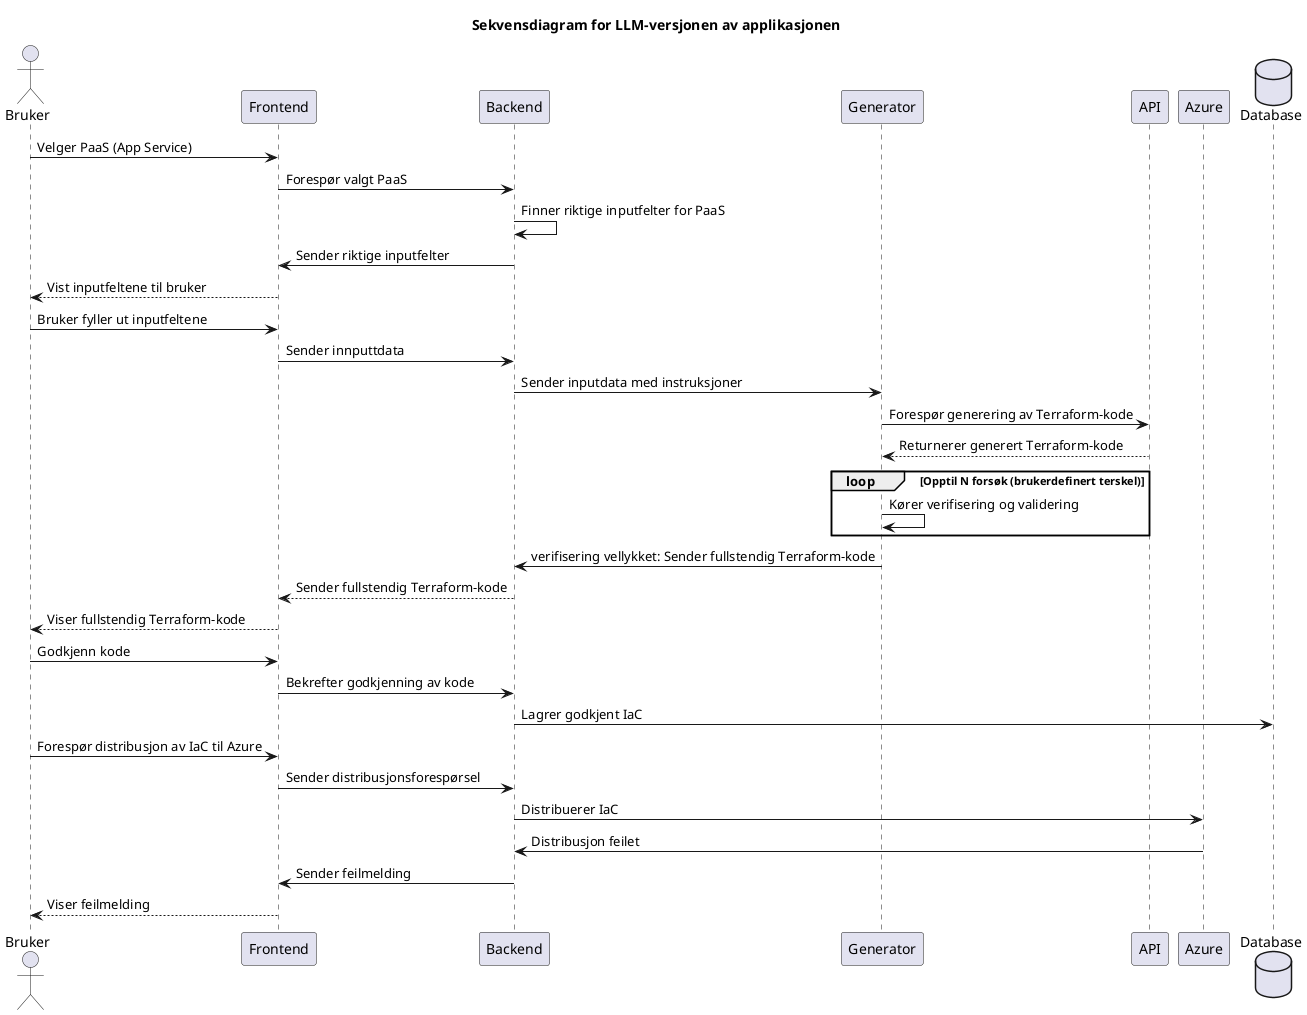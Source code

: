 @startuml
title Sekvensdiagram for LLM-versjonen av applikasjonen

actor           Bruker          as  Bruker
participant     Frontend        as  Frontend
participant     Backend         as  Backend
participant     Generator       as  Generator
participant     API             as  API
participant     Azure           as  Azure
database        Database        as  Database

Bruker        ->      Frontend        :   Velger PaaS (App Service)
Frontend      ->      Backend         :   Forespør valgt PaaS
Backend       ->      Backend         :   Finner riktige inputfelter for PaaS
Backend       ->      Frontend        :   Sender riktige inputfelter
Frontend      -->     Bruker          :   Vist inputfeltene til bruker
Bruker        ->      Frontend        :   Bruker fyller ut inputfeltene
Frontend      ->      Backend         :   Sender innputtdata
Backend       ->      Generator       :   Sender inputdata med instruksjoner

' Kommunikasjon med LLM API for generering av Terraform-kode '
Generator    ->      API             :   Forespør generering av Terraform-kode
API          -->     Generator       :   Returnerer generert Terraform-kode

' Terraform validering '
loop Opptil N forsøk (brukerdefinert terskel)
    Generator   ->      Generator   :   Kører verifisering og validering
end loop

' Verifisering vellykket '
    Generator   ->      Backend     :   verifisering vellykket: Sender fullstendig Terraform-kode
    Backend     -->     Frontend    :   Sender fullstendig Terraform-kode
    Frontend    -->     Bruker      :   Viser fullstendig Terraform-kode
    Bruker      ->      Frontend    :   Godkjenn kode
' Etter godkjenning av IaC '
Frontend    ->      Backend         :   Bekrefter godkjenning av kode
Backend     ->      Database        :   Lagrer godkjent IaC
Bruker      ->      Frontend        :   Forespør distribusjon av IaC til Azure
Frontend    ->      Backend         :   Sender distribusjonsforespørsel
Backend     ->      Azure           :   Distribuerer IaC

' Distribusjon feiler '
Azure       ->      Backend         :   Distribusjon feilet
Backend     ->      Frontend        :   Sender feilmelding
Frontend    -->     Bruker          :   Viser feilmelding
@enduml
